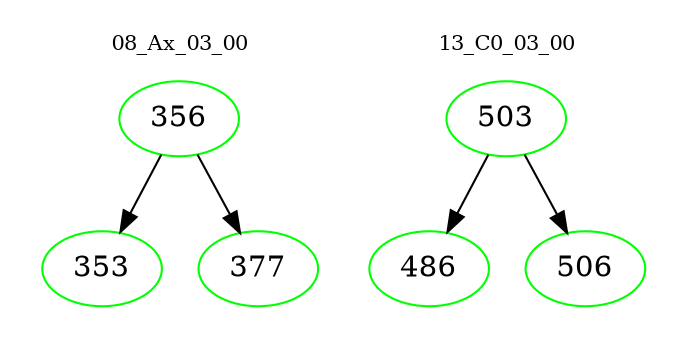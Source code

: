 digraph{
subgraph cluster_0 {
color = white
label = "08_Ax_03_00";
fontsize=10;
T0_356 [label="356", color="green"]
T0_356 -> T0_353 [color="black"]
T0_353 [label="353", color="green"]
T0_356 -> T0_377 [color="black"]
T0_377 [label="377", color="green"]
}
subgraph cluster_1 {
color = white
label = "13_C0_03_00";
fontsize=10;
T1_503 [label="503", color="green"]
T1_503 -> T1_486 [color="black"]
T1_486 [label="486", color="green"]
T1_503 -> T1_506 [color="black"]
T1_506 [label="506", color="green"]
}
}
